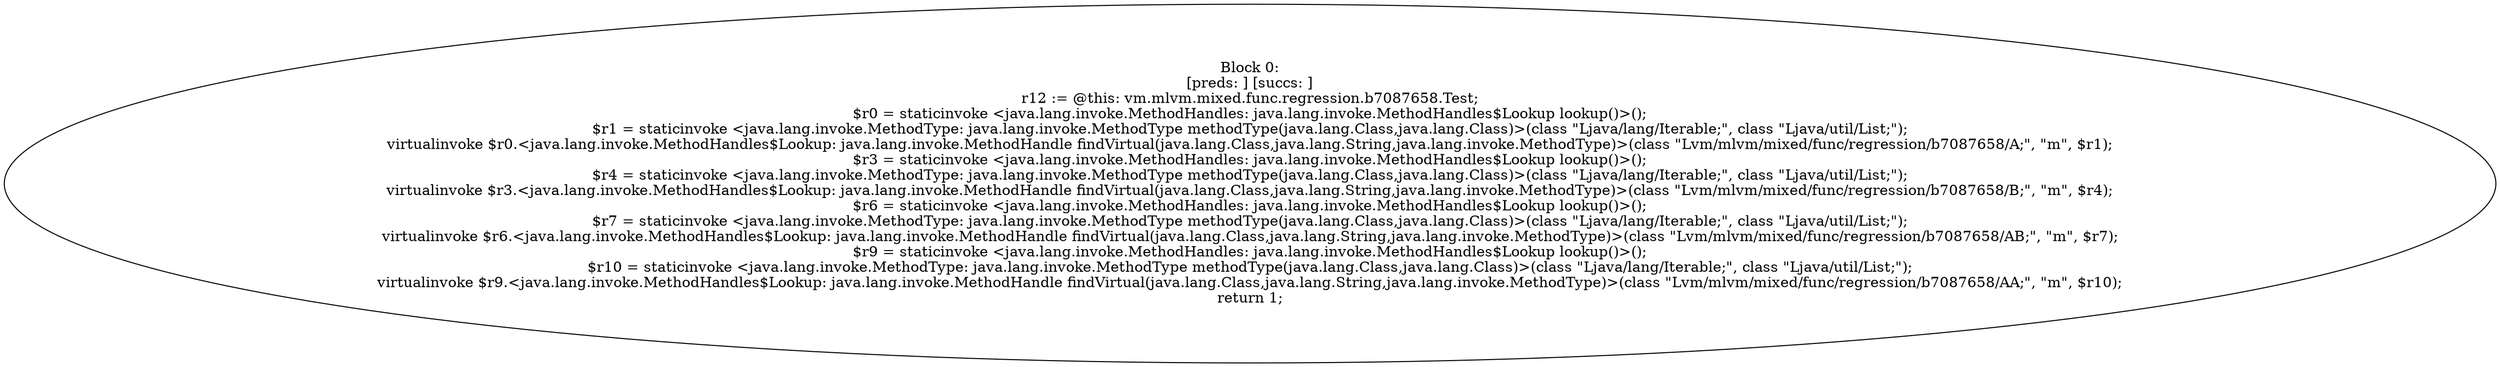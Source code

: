 digraph "unitGraph" {
    "Block 0:
[preds: ] [succs: ]
r12 := @this: vm.mlvm.mixed.func.regression.b7087658.Test;
$r0 = staticinvoke <java.lang.invoke.MethodHandles: java.lang.invoke.MethodHandles$Lookup lookup()>();
$r1 = staticinvoke <java.lang.invoke.MethodType: java.lang.invoke.MethodType methodType(java.lang.Class,java.lang.Class)>(class \"Ljava/lang/Iterable;\", class \"Ljava/util/List;\");
virtualinvoke $r0.<java.lang.invoke.MethodHandles$Lookup: java.lang.invoke.MethodHandle findVirtual(java.lang.Class,java.lang.String,java.lang.invoke.MethodType)>(class \"Lvm/mlvm/mixed/func/regression/b7087658/A;\", \"m\", $r1);
$r3 = staticinvoke <java.lang.invoke.MethodHandles: java.lang.invoke.MethodHandles$Lookup lookup()>();
$r4 = staticinvoke <java.lang.invoke.MethodType: java.lang.invoke.MethodType methodType(java.lang.Class,java.lang.Class)>(class \"Ljava/lang/Iterable;\", class \"Ljava/util/List;\");
virtualinvoke $r3.<java.lang.invoke.MethodHandles$Lookup: java.lang.invoke.MethodHandle findVirtual(java.lang.Class,java.lang.String,java.lang.invoke.MethodType)>(class \"Lvm/mlvm/mixed/func/regression/b7087658/B;\", \"m\", $r4);
$r6 = staticinvoke <java.lang.invoke.MethodHandles: java.lang.invoke.MethodHandles$Lookup lookup()>();
$r7 = staticinvoke <java.lang.invoke.MethodType: java.lang.invoke.MethodType methodType(java.lang.Class,java.lang.Class)>(class \"Ljava/lang/Iterable;\", class \"Ljava/util/List;\");
virtualinvoke $r6.<java.lang.invoke.MethodHandles$Lookup: java.lang.invoke.MethodHandle findVirtual(java.lang.Class,java.lang.String,java.lang.invoke.MethodType)>(class \"Lvm/mlvm/mixed/func/regression/b7087658/AB;\", \"m\", $r7);
$r9 = staticinvoke <java.lang.invoke.MethodHandles: java.lang.invoke.MethodHandles$Lookup lookup()>();
$r10 = staticinvoke <java.lang.invoke.MethodType: java.lang.invoke.MethodType methodType(java.lang.Class,java.lang.Class)>(class \"Ljava/lang/Iterable;\", class \"Ljava/util/List;\");
virtualinvoke $r9.<java.lang.invoke.MethodHandles$Lookup: java.lang.invoke.MethodHandle findVirtual(java.lang.Class,java.lang.String,java.lang.invoke.MethodType)>(class \"Lvm/mlvm/mixed/func/regression/b7087658/AA;\", \"m\", $r10);
return 1;
"
}
